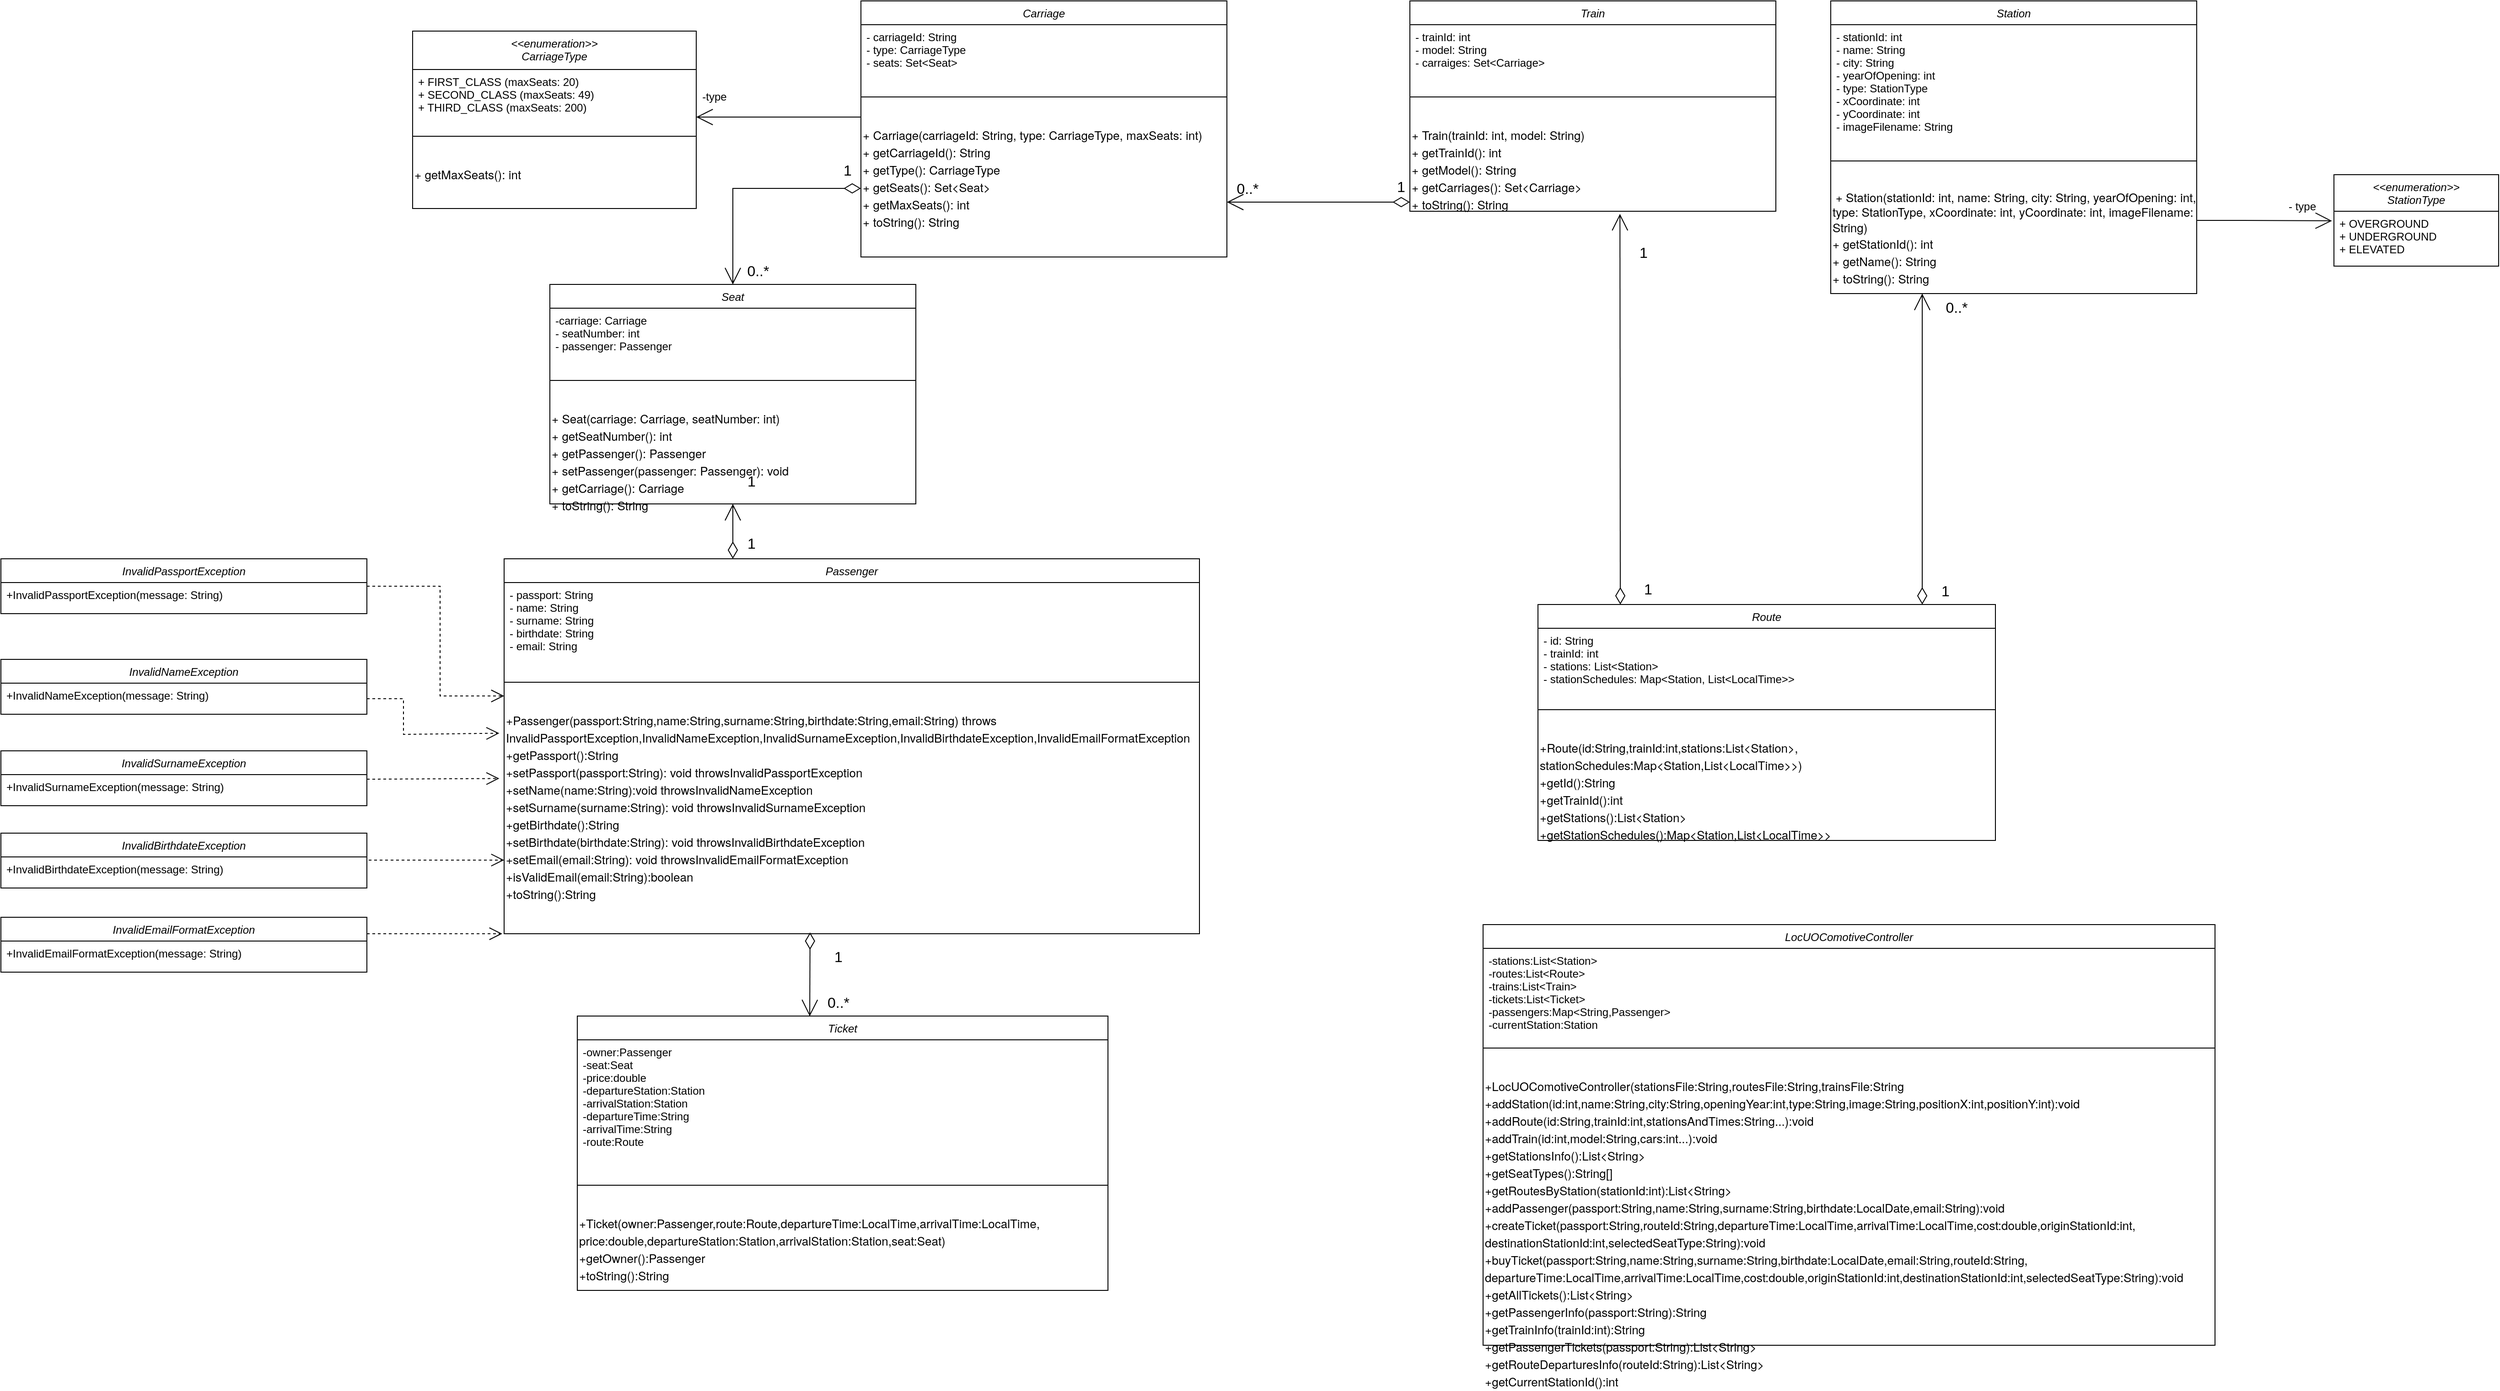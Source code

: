 <mxfile version="24.6.2" type="github">
  <diagram id="C5RBs43oDa-KdzZeNtuy" name="Page-1">
    <mxGraphModel dx="4965" dy="1710" grid="1" gridSize="10" guides="1" tooltips="1" connect="1" arrows="1" fold="1" page="1" pageScale="1" pageWidth="1200" pageHeight="1600" math="0" shadow="0">
      <root>
        <mxCell id="WIyWlLk6GJQsqaUBKTNV-0" />
        <mxCell id="WIyWlLk6GJQsqaUBKTNV-1" parent="WIyWlLk6GJQsqaUBKTNV-0" />
        <mxCell id="zkfFHV4jXpPFQw0GAbJ--0" value="Station" style="swimlane;fontStyle=2;align=center;verticalAlign=top;childLayout=stackLayout;horizontal=1;startSize=26;horizontalStack=0;resizeParent=1;resizeLast=0;collapsible=1;marginBottom=0;rounded=0;shadow=0;strokeWidth=1;" parent="WIyWlLk6GJQsqaUBKTNV-1" vertex="1">
          <mxGeometry x="280" y="120" width="400" height="320" as="geometry">
            <mxRectangle x="230" y="140" width="160" height="26" as="alternateBounds" />
          </mxGeometry>
        </mxCell>
        <mxCell id="zkfFHV4jXpPFQw0GAbJ--1" value="- stationId: int   &#xa;- name: String   &#xa;- city: String   &#xa;- yearOfOpening: int   &#xa;- type: StationType   &#xa;- xCoordinate: int   &#xa;- yCoordinate: int   &#xa;- imageFilename: String" style="text;align=left;verticalAlign=top;spacingLeft=4;spacingRight=4;overflow=hidden;rotatable=0;points=[[0,0.5],[1,0.5]];portConstraint=eastwest;" parent="zkfFHV4jXpPFQw0GAbJ--0" vertex="1">
          <mxGeometry y="26" width="400" height="124" as="geometry" />
        </mxCell>
        <mxCell id="jES37jtVDvRFCVlAGU99-9" value="&lt;div style=&quot;forced-color-adjust: none; padding: 0px; margin: 0px;&quot;&gt;&lt;br style=&quot;forced-color-adjust: none; padding: 0px; margin: 0px; color: rgb(0, 0, 0); font-family: Helvetica; font-size: 12px; font-style: normal; font-variant-ligatures: normal; font-variant-caps: normal; font-weight: 400; letter-spacing: normal; orphans: 2; text-align: left; text-indent: 0px; text-transform: none; widows: 2; word-spacing: 0px; -webkit-text-stroke-width: 0px; white-space: nowrap; background-color: rgb(251, 251, 251); text-decoration-thickness: initial; text-decoration-style: initial; text-decoration-color: initial;&quot;&gt;&lt;/div&gt;" style="text;whiteSpace=wrap;html=1;" parent="zkfFHV4jXpPFQw0GAbJ--0" vertex="1">
          <mxGeometry y="150" width="400" as="geometry" />
        </mxCell>
        <mxCell id="jES37jtVDvRFCVlAGU99-4" value="" style="line;html=1;strokeWidth=1;align=left;verticalAlign=middle;spacingTop=-1;spacingLeft=3;spacingRight=3;rotatable=0;labelPosition=right;points=[];portConstraint=eastwest;" parent="zkfFHV4jXpPFQw0GAbJ--0" vertex="1">
          <mxGeometry y="150" width="400" height="50" as="geometry" />
        </mxCell>
        <mxCell id="jES37jtVDvRFCVlAGU99-11" value="&amp;nbsp;&lt;span style=&quot;font-family: &amp;quot;Helvetica Neue&amp;quot;; font-size: 13px; background-color: initial;&quot;&gt;+ Station(stationId: int, name: String, city: String, yearOfOpening: int, type: StationType, xCoordinate: int, yCoordinate: int, imageFilename: String)&lt;/span&gt;&lt;span style=&quot;font-family: &amp;quot;Helvetica Neue&amp;quot;; font-size: 13px; background-color: initial;&quot; class=&quot;Apple-converted-space&quot;&gt;&amp;nbsp; &amp;nbsp;&lt;/span&gt;&lt;p style=&quot;margin: 0px; font-variant-numeric: normal; font-variant-east-asian: normal; font-variant-alternates: normal; font-kerning: auto; font-optical-sizing: auto; font-feature-settings: normal; font-variation-settings: normal; font-variant-position: normal; font-stretch: normal; font-size: 13px; line-height: normal; font-family: &amp;quot;Helvetica Neue&amp;quot;;&quot; class=&quot;p1&quot;&gt;+ getStationId(): int&lt;/p&gt;&lt;p style=&quot;margin: 0px; font-variant-numeric: normal; font-variant-east-asian: normal; font-variant-alternates: normal; font-kerning: auto; font-optical-sizing: auto; font-feature-settings: normal; font-variation-settings: normal; font-variant-position: normal; font-stretch: normal; font-size: 13px; line-height: normal; font-family: &amp;quot;Helvetica Neue&amp;quot;;&quot; class=&quot;p1&quot;&gt;+ getName(): String&lt;span class=&quot;Apple-converted-space&quot;&gt;&amp;nbsp;&lt;/span&gt;&lt;span style=&quot;background-color: initial;&quot;&gt;&amp;nbsp;&amp;nbsp;&lt;/span&gt;&lt;/p&gt;&lt;p style=&quot;margin: 0px; font-variant-numeric: normal; font-variant-east-asian: normal; font-variant-alternates: normal; font-kerning: auto; font-optical-sizing: auto; font-feature-settings: normal; font-variation-settings: normal; font-variant-position: normal; font-stretch: normal; font-size: 13px; line-height: normal; font-family: &amp;quot;Helvetica Neue&amp;quot;;&quot; class=&quot;p1&quot;&gt;+ toString(): String&lt;/p&gt;" style="text;whiteSpace=wrap;html=1;" parent="zkfFHV4jXpPFQw0GAbJ--0" vertex="1">
          <mxGeometry y="200" width="400" height="120" as="geometry" />
        </mxCell>
        <mxCell id="jES37jtVDvRFCVlAGU99-13" value="&lt;&lt;enumeration&gt;&gt;&#xa;StationType" style="swimlane;fontStyle=2;align=center;verticalAlign=top;childLayout=stackLayout;horizontal=1;startSize=40;horizontalStack=0;resizeParent=1;resizeLast=0;collapsible=1;marginBottom=0;rounded=0;shadow=0;strokeWidth=1;" parent="WIyWlLk6GJQsqaUBKTNV-1" vertex="1">
          <mxGeometry x="830" y="310" width="180" height="100" as="geometry">
            <mxRectangle x="230" y="140" width="160" height="26" as="alternateBounds" />
          </mxGeometry>
        </mxCell>
        <mxCell id="jES37jtVDvRFCVlAGU99-14" value="+ OVERGROUND&#xa;+ UNDERGROUND&#xa;+ ELEVATED" style="text;align=left;verticalAlign=top;spacingLeft=4;spacingRight=4;overflow=hidden;rotatable=0;points=[[0,0.5],[1,0.5]];portConstraint=eastwest;" parent="jES37jtVDvRFCVlAGU99-13" vertex="1">
          <mxGeometry y="40" width="180" height="60" as="geometry" />
        </mxCell>
        <mxCell id="jES37jtVDvRFCVlAGU99-15" value="&lt;div style=&quot;forced-color-adjust: none; padding: 0px; margin: 0px;&quot;&gt;&lt;br style=&quot;forced-color-adjust: none; padding: 0px; margin: 0px; color: rgb(0, 0, 0); font-family: Helvetica; font-size: 12px; font-style: normal; font-variant-ligatures: normal; font-variant-caps: normal; font-weight: 400; letter-spacing: normal; orphans: 2; text-align: left; text-indent: 0px; text-transform: none; widows: 2; word-spacing: 0px; -webkit-text-stroke-width: 0px; white-space: nowrap; background-color: rgb(251, 251, 251); text-decoration-thickness: initial; text-decoration-style: initial; text-decoration-color: initial;&quot;&gt;&lt;/div&gt;" style="text;whiteSpace=wrap;html=1;" parent="jES37jtVDvRFCVlAGU99-13" vertex="1">
          <mxGeometry y="100" width="180" as="geometry" />
        </mxCell>
        <mxCell id="jES37jtVDvRFCVlAGU99-18" value="" style="endArrow=open;html=1;rounded=0;endFill=0;entryX=-0.012;entryY=0.174;entryDx=0;entryDy=0;entryPerimeter=0;startSize=6;endSize=16;" parent="WIyWlLk6GJQsqaUBKTNV-1" target="jES37jtVDvRFCVlAGU99-14" edge="1">
          <mxGeometry width="50" height="50" relative="1" as="geometry">
            <mxPoint x="680" y="360" as="sourcePoint" />
            <mxPoint x="760" y="360" as="targetPoint" />
            <Array as="points">
              <mxPoint x="730" y="360" />
            </Array>
          </mxGeometry>
        </mxCell>
        <mxCell id="jES37jtVDvRFCVlAGU99-20" value="Train" style="swimlane;fontStyle=2;align=center;verticalAlign=top;childLayout=stackLayout;horizontal=1;startSize=26;horizontalStack=0;resizeParent=1;resizeLast=0;collapsible=1;marginBottom=0;rounded=0;shadow=0;strokeWidth=1;" parent="WIyWlLk6GJQsqaUBKTNV-1" vertex="1">
          <mxGeometry x="-180" y="120" width="400" height="230" as="geometry">
            <mxRectangle x="230" y="140" width="160" height="26" as="alternateBounds" />
          </mxGeometry>
        </mxCell>
        <mxCell id="jES37jtVDvRFCVlAGU99-21" value="- trainId: int   &#xa;- model: String   &#xa;- carraiges: Set&lt;Carriage&gt;   " style="text;align=left;verticalAlign=top;spacingLeft=4;spacingRight=4;overflow=hidden;rotatable=0;points=[[0,0.5],[1,0.5]];portConstraint=eastwest;" parent="jES37jtVDvRFCVlAGU99-20" vertex="1">
          <mxGeometry y="26" width="400" height="54" as="geometry" />
        </mxCell>
        <mxCell id="jES37jtVDvRFCVlAGU99-22" value="&lt;div style=&quot;forced-color-adjust: none; padding: 0px; margin: 0px;&quot;&gt;&lt;br style=&quot;forced-color-adjust: none; padding: 0px; margin: 0px; color: rgb(0, 0, 0); font-family: Helvetica; font-size: 12px; font-style: normal; font-variant-ligatures: normal; font-variant-caps: normal; font-weight: 400; letter-spacing: normal; orphans: 2; text-align: left; text-indent: 0px; text-transform: none; widows: 2; word-spacing: 0px; -webkit-text-stroke-width: 0px; white-space: nowrap; background-color: rgb(251, 251, 251); text-decoration-thickness: initial; text-decoration-style: initial; text-decoration-color: initial;&quot;&gt;&lt;/div&gt;" style="text;whiteSpace=wrap;html=1;" parent="jES37jtVDvRFCVlAGU99-20" vertex="1">
          <mxGeometry y="80" width="400" as="geometry" />
        </mxCell>
        <mxCell id="jES37jtVDvRFCVlAGU99-23" value="" style="line;html=1;strokeWidth=1;align=left;verticalAlign=middle;spacingTop=-1;spacingLeft=3;spacingRight=3;rotatable=0;labelPosition=right;points=[];portConstraint=eastwest;" parent="jES37jtVDvRFCVlAGU99-20" vertex="1">
          <mxGeometry y="80" width="400" height="50" as="geometry" />
        </mxCell>
        <mxCell id="jES37jtVDvRFCVlAGU99-24" value="&lt;p style=&quot;margin: 0px; font-variant-numeric: normal; font-variant-east-asian: normal; font-variant-alternates: normal; font-kerning: auto; font-optical-sizing: auto; font-feature-settings: normal; font-variation-settings: normal; font-variant-position: normal; font-stretch: normal; font-size: 13px; line-height: normal; font-family: &amp;quot;Helvetica Neue&amp;quot;;&quot; class=&quot;p1&quot;&gt;+ Train(trainId: int, model: String)&lt;span class=&quot;Apple-converted-space&quot;&gt;&amp;nbsp;&lt;/span&gt;&lt;/p&gt;&lt;p style=&quot;margin: 0px; font-variant-numeric: normal; font-variant-east-asian: normal; font-variant-alternates: normal; font-kerning: auto; font-optical-sizing: auto; font-feature-settings: normal; font-variation-settings: normal; font-variant-position: normal; font-stretch: normal; font-size: 13px; line-height: normal; font-family: &amp;quot;Helvetica Neue&amp;quot;;&quot; class=&quot;p1&quot;&gt;+ getTrainId(): int&lt;span class=&quot;Apple-converted-space&quot;&gt;&amp;nbsp;&lt;/span&gt;&lt;/p&gt;&lt;p style=&quot;margin: 0px; font-variant-numeric: normal; font-variant-east-asian: normal; font-variant-alternates: normal; font-kerning: auto; font-optical-sizing: auto; font-feature-settings: normal; font-variation-settings: normal; font-variant-position: normal; font-stretch: normal; font-size: 13px; line-height: normal; font-family: &amp;quot;Helvetica Neue&amp;quot;;&quot; class=&quot;p1&quot;&gt;+ getModel(): String&lt;span class=&quot;Apple-converted-space&quot;&gt;&amp;nbsp;&lt;/span&gt;&lt;/p&gt;&lt;p style=&quot;margin: 0px; font-variant-numeric: normal; font-variant-east-asian: normal; font-variant-alternates: normal; font-kerning: auto; font-optical-sizing: auto; font-feature-settings: normal; font-variation-settings: normal; font-variant-position: normal; font-stretch: normal; font-size: 13px; line-height: normal; font-family: &amp;quot;Helvetica Neue&amp;quot;;&quot; class=&quot;p1&quot;&gt;&lt;span style=&quot;background-color: initial;&quot;&gt;+ getCarriages(): Set&amp;lt;Carriage&amp;gt;&lt;/span&gt;&lt;span style=&quot;background-color: initial;&quot; class=&quot;Apple-converted-space&quot;&gt;&amp;nbsp;&lt;/span&gt;&lt;br&gt;&lt;/p&gt;&lt;p style=&quot;margin: 0px; font-variant-numeric: normal; font-variant-east-asian: normal; font-variant-alternates: normal; font-kerning: auto; font-optical-sizing: auto; font-feature-settings: normal; font-variation-settings: normal; font-variant-position: normal; font-stretch: normal; font-size: 13px; line-height: normal; font-family: &amp;quot;Helvetica Neue&amp;quot;;&quot; class=&quot;p1&quot;&gt;&lt;span style=&quot;background-color: initial;&quot;&gt;+ toString(): String&lt;/span&gt;&lt;span style=&quot;background-color: initial;&quot; class=&quot;Apple-converted-space&quot;&gt;&amp;nbsp;&lt;/span&gt;&lt;br&gt;&lt;/p&gt;" style="text;whiteSpace=wrap;html=1;" parent="jES37jtVDvRFCVlAGU99-20" vertex="1">
          <mxGeometry y="130" width="400" height="100" as="geometry" />
        </mxCell>
        <mxCell id="7k41loFtkXtDKvPyWaV--0" value="Carriage" style="swimlane;fontStyle=2;align=center;verticalAlign=top;childLayout=stackLayout;horizontal=1;startSize=26;horizontalStack=0;resizeParent=1;resizeLast=0;collapsible=1;marginBottom=0;rounded=0;shadow=0;strokeWidth=1;" parent="WIyWlLk6GJQsqaUBKTNV-1" vertex="1">
          <mxGeometry x="-780" y="120" width="400" height="280" as="geometry">
            <mxRectangle x="230" y="140" width="160" height="26" as="alternateBounds" />
          </mxGeometry>
        </mxCell>
        <mxCell id="7k41loFtkXtDKvPyWaV--1" value="- carriageId: String   &#xa;- type: CarriageType   &#xa;- seats: Set&lt;Seat&gt;   " style="text;align=left;verticalAlign=top;spacingLeft=4;spacingRight=4;overflow=hidden;rotatable=0;points=[[0,0.5],[1,0.5]];portConstraint=eastwest;" parent="7k41loFtkXtDKvPyWaV--0" vertex="1">
          <mxGeometry y="26" width="400" height="54" as="geometry" />
        </mxCell>
        <mxCell id="7k41loFtkXtDKvPyWaV--2" value="&lt;div style=&quot;forced-color-adjust: none; padding: 0px; margin: 0px;&quot;&gt;&lt;br style=&quot;forced-color-adjust: none; padding: 0px; margin: 0px; color: rgb(0, 0, 0); font-family: Helvetica; font-size: 12px; font-style: normal; font-variant-ligatures: normal; font-variant-caps: normal; font-weight: 400; letter-spacing: normal; orphans: 2; text-align: left; text-indent: 0px; text-transform: none; widows: 2; word-spacing: 0px; -webkit-text-stroke-width: 0px; white-space: nowrap; background-color: rgb(251, 251, 251); text-decoration-thickness: initial; text-decoration-style: initial; text-decoration-color: initial;&quot;&gt;&lt;/div&gt;" style="text;whiteSpace=wrap;html=1;" parent="7k41loFtkXtDKvPyWaV--0" vertex="1">
          <mxGeometry y="80" width="400" as="geometry" />
        </mxCell>
        <mxCell id="7k41loFtkXtDKvPyWaV--3" value="" style="line;html=1;strokeWidth=1;align=left;verticalAlign=middle;spacingTop=-1;spacingLeft=3;spacingRight=3;rotatable=0;labelPosition=right;points=[];portConstraint=eastwest;" parent="7k41loFtkXtDKvPyWaV--0" vertex="1">
          <mxGeometry y="80" width="400" height="50" as="geometry" />
        </mxCell>
        <mxCell id="7k41loFtkXtDKvPyWaV--4" value="&lt;p style=&quot;margin: 0px; font-variant-numeric: normal; font-variant-east-asian: normal; font-variant-alternates: normal; font-kerning: auto; font-optical-sizing: auto; font-feature-settings: normal; font-variation-settings: normal; font-variant-position: normal; font-stretch: normal; font-size: 13px; line-height: normal; font-family: &amp;quot;Helvetica Neue&amp;quot;;&quot; class=&quot;p1&quot;&gt;+ Carriage(carriageId: String, type: CarriageType, maxSeats: int)&lt;span class=&quot;Apple-converted-space&quot;&gt;&amp;nbsp;&lt;/span&gt;&lt;/p&gt;&lt;p style=&quot;margin: 0px; font-variant-numeric: normal; font-variant-east-asian: normal; font-variant-alternates: normal; font-kerning: auto; font-optical-sizing: auto; font-feature-settings: normal; font-variation-settings: normal; font-variant-position: normal; font-stretch: normal; font-size: 13px; line-height: normal; font-family: &amp;quot;Helvetica Neue&amp;quot;;&quot; class=&quot;p1&quot;&gt;+ getCarriageId(): String&lt;span class=&quot;Apple-converted-space&quot;&gt;&amp;nbsp;&lt;/span&gt;&lt;/p&gt;&lt;p style=&quot;margin: 0px; font-variant-numeric: normal; font-variant-east-asian: normal; font-variant-alternates: normal; font-kerning: auto; font-optical-sizing: auto; font-feature-settings: normal; font-variation-settings: normal; font-variant-position: normal; font-stretch: normal; font-size: 13px; line-height: normal; font-family: &amp;quot;Helvetica Neue&amp;quot;;&quot; class=&quot;p1&quot;&gt;+ getType(): CarriageType&lt;span class=&quot;Apple-converted-space&quot;&gt;&amp;nbsp;&lt;/span&gt;&lt;/p&gt;&lt;p style=&quot;margin: 0px; font-variant-numeric: normal; font-variant-east-asian: normal; font-variant-alternates: normal; font-kerning: auto; font-optical-sizing: auto; font-feature-settings: normal; font-variation-settings: normal; font-variant-position: normal; font-stretch: normal; font-size: 13px; line-height: normal; font-family: &amp;quot;Helvetica Neue&amp;quot;;&quot; class=&quot;p1&quot;&gt;&lt;span style=&quot;background-color: initial;&quot;&gt;+ getSeats(): Set&amp;lt;Seat&amp;gt;&lt;/span&gt;&lt;span style=&quot;background-color: initial;&quot; class=&quot;Apple-converted-space&quot;&gt;&amp;nbsp;&lt;/span&gt;&lt;br&gt;&lt;/p&gt;&lt;p style=&quot;margin: 0px; font-variant-numeric: normal; font-variant-east-asian: normal; font-variant-alternates: normal; font-kerning: auto; font-optical-sizing: auto; font-feature-settings: normal; font-variation-settings: normal; font-variant-position: normal; font-stretch: normal; font-size: 13px; line-height: normal; font-family: &amp;quot;Helvetica Neue&amp;quot;;&quot; class=&quot;p1&quot;&gt;&lt;span style=&quot;background-color: initial;&quot;&gt;+ getMaxSeats(): int&amp;nbsp;&lt;/span&gt;&lt;br&gt;&lt;/p&gt;&lt;p style=&quot;margin: 0px; font-variant-numeric: normal; font-variant-east-asian: normal; font-variant-alternates: normal; font-kerning: auto; font-optical-sizing: auto; font-feature-settings: normal; font-variation-settings: normal; font-variant-position: normal; font-stretch: normal; font-size: 13px; line-height: normal; font-family: &amp;quot;Helvetica Neue&amp;quot;;&quot; class=&quot;p1&quot;&gt;+ toString(): String&lt;/p&gt;" style="text;whiteSpace=wrap;html=1;" parent="7k41loFtkXtDKvPyWaV--0" vertex="1">
          <mxGeometry y="130" width="400" height="150" as="geometry" />
        </mxCell>
        <mxCell id="7k41loFtkXtDKvPyWaV--8" value="- type" style="text;html=1;align=center;verticalAlign=middle;resizable=0;points=[];autosize=1;strokeColor=none;fillColor=none;" parent="WIyWlLk6GJQsqaUBKTNV-1" vertex="1">
          <mxGeometry x="770" y="330" width="50" height="30" as="geometry" />
        </mxCell>
        <mxCell id="7k41loFtkXtDKvPyWaV--9" value="" style="endArrow=open;html=1;rounded=0;endFill=0;endSize=16;startSize=16;" parent="WIyWlLk6GJQsqaUBKTNV-1" edge="1">
          <mxGeometry width="50" height="50" relative="1" as="geometry">
            <mxPoint x="-780" y="247" as="sourcePoint" />
            <mxPoint x="-960" y="247" as="targetPoint" />
            <Array as="points" />
          </mxGeometry>
        </mxCell>
        <mxCell id="7k41loFtkXtDKvPyWaV--10" value="-type" style="text;html=1;align=center;verticalAlign=middle;whiteSpace=wrap;rounded=0;" parent="WIyWlLk6GJQsqaUBKTNV-1" vertex="1">
          <mxGeometry x="-970" y="210" width="60" height="30" as="geometry" />
        </mxCell>
        <mxCell id="7k41loFtkXtDKvPyWaV--11" value="Seat" style="swimlane;fontStyle=2;align=center;verticalAlign=top;childLayout=stackLayout;horizontal=1;startSize=26;horizontalStack=0;resizeParent=1;resizeLast=0;collapsible=1;marginBottom=0;rounded=0;shadow=0;strokeWidth=1;" parent="WIyWlLk6GJQsqaUBKTNV-1" vertex="1">
          <mxGeometry x="-1120" y="430" width="400" height="240" as="geometry">
            <mxRectangle x="230" y="140" width="160" height="26" as="alternateBounds" />
          </mxGeometry>
        </mxCell>
        <mxCell id="7k41loFtkXtDKvPyWaV--12" value="-carriage: Carriage&#xa;- seatNumber: int   &#xa;- passenger: Passenger   " style="text;align=left;verticalAlign=top;spacingLeft=4;spacingRight=4;overflow=hidden;rotatable=0;points=[[0,0.5],[1,0.5]];portConstraint=eastwest;" parent="7k41loFtkXtDKvPyWaV--11" vertex="1">
          <mxGeometry y="26" width="400" height="54" as="geometry" />
        </mxCell>
        <mxCell id="7k41loFtkXtDKvPyWaV--13" value="&lt;div style=&quot;forced-color-adjust: none; padding: 0px; margin: 0px;&quot;&gt;&lt;br style=&quot;forced-color-adjust: none; padding: 0px; margin: 0px; color: rgb(0, 0, 0); font-family: Helvetica; font-size: 12px; font-style: normal; font-variant-ligatures: normal; font-variant-caps: normal; font-weight: 400; letter-spacing: normal; orphans: 2; text-align: left; text-indent: 0px; text-transform: none; widows: 2; word-spacing: 0px; -webkit-text-stroke-width: 0px; white-space: nowrap; background-color: rgb(251, 251, 251); text-decoration-thickness: initial; text-decoration-style: initial; text-decoration-color: initial;&quot;&gt;&lt;/div&gt;" style="text;whiteSpace=wrap;html=1;" parent="7k41loFtkXtDKvPyWaV--11" vertex="1">
          <mxGeometry y="80" width="400" as="geometry" />
        </mxCell>
        <mxCell id="7k41loFtkXtDKvPyWaV--14" value="" style="line;html=1;strokeWidth=1;align=left;verticalAlign=middle;spacingTop=-1;spacingLeft=3;spacingRight=3;rotatable=0;labelPosition=right;points=[];portConstraint=eastwest;" parent="7k41loFtkXtDKvPyWaV--11" vertex="1">
          <mxGeometry y="80" width="400" height="50" as="geometry" />
        </mxCell>
        <mxCell id="7k41loFtkXtDKvPyWaV--15" value="&lt;p style=&quot;margin: 0px; font-variant-numeric: normal; font-variant-east-asian: normal; font-variant-alternates: normal; font-kerning: auto; font-optical-sizing: auto; font-feature-settings: normal; font-variation-settings: normal; font-variant-position: normal; font-stretch: normal; font-size: 13px; line-height: normal; font-family: &amp;quot;Helvetica Neue&amp;quot;;&quot; class=&quot;p1&quot;&gt;+ Seat(carriage: Carriage, seatNumber: int)&lt;span class=&quot;Apple-converted-space&quot;&gt;&amp;nbsp;&lt;/span&gt;&lt;/p&gt;&lt;p style=&quot;margin: 0px; font-variant-numeric: normal; font-variant-east-asian: normal; font-variant-alternates: normal; font-kerning: auto; font-optical-sizing: auto; font-feature-settings: normal; font-variation-settings: normal; font-variant-position: normal; font-stretch: normal; font-size: 13px; line-height: normal; font-family: &amp;quot;Helvetica Neue&amp;quot;;&quot; class=&quot;p1&quot;&gt;+ getSeatNumber(): int&lt;span class=&quot;Apple-converted-space&quot;&gt;&amp;nbsp;&lt;/span&gt;&lt;/p&gt;&lt;p style=&quot;margin: 0px; font-variant-numeric: normal; font-variant-east-asian: normal; font-variant-alternates: normal; font-kerning: auto; font-optical-sizing: auto; font-feature-settings: normal; font-variation-settings: normal; font-variant-position: normal; font-stretch: normal; font-size: 13px; line-height: normal; font-family: &amp;quot;Helvetica Neue&amp;quot;;&quot; class=&quot;p1&quot;&gt;+ getPassenger(): Passenger&lt;span class=&quot;Apple-converted-space&quot;&gt;&amp;nbsp;&lt;/span&gt;&lt;/p&gt;&lt;p style=&quot;margin: 0px; font-variant-numeric: normal; font-variant-east-asian: normal; font-variant-alternates: normal; font-kerning: auto; font-optical-sizing: auto; font-feature-settings: normal; font-variation-settings: normal; font-variant-position: normal; font-stretch: normal; font-size: 13px; line-height: normal; font-family: &amp;quot;Helvetica Neue&amp;quot;;&quot; class=&quot;p1&quot;&gt;+ setPassenger(passenger: Passenger): void&lt;/p&gt;&lt;p style=&quot;margin: 0px; font-variant-numeric: normal; font-variant-east-asian: normal; font-variant-alternates: normal; font-kerning: auto; font-optical-sizing: auto; font-feature-settings: normal; font-variation-settings: normal; font-variant-position: normal; font-stretch: normal; font-size: 13px; line-height: normal; font-family: &amp;quot;Helvetica Neue&amp;quot;;&quot; class=&quot;p1&quot;&gt;&lt;span class=&quot;Apple-converted-space&quot;&gt;+ getCarriage(): Carriage&lt;/span&gt;&lt;span style=&quot;background-color: initial;&quot;&gt;&amp;nbsp;&lt;/span&gt;&lt;/p&gt;&lt;p style=&quot;margin: 0px; font-variant-numeric: normal; font-variant-east-asian: normal; font-variant-alternates: normal; font-kerning: auto; font-optical-sizing: auto; font-feature-settings: normal; font-variation-settings: normal; font-variant-position: normal; font-stretch: normal; font-size: 13px; line-height: normal; font-family: &amp;quot;Helvetica Neue&amp;quot;;&quot; class=&quot;p1&quot;&gt;+ toString(): String&lt;span class=&quot;Apple-converted-space&quot;&gt;&amp;nbsp;&lt;/span&gt;&lt;/p&gt;" style="text;whiteSpace=wrap;html=1;" parent="7k41loFtkXtDKvPyWaV--11" vertex="1">
          <mxGeometry y="130" width="400" height="110" as="geometry" />
        </mxCell>
        <mxCell id="7k41loFtkXtDKvPyWaV--21" value="" style="endArrow=diamondThin;startArrow=open;html=1;rounded=0;entryX=0;entryY=0.5;entryDx=0;entryDy=0;startFill=0;startSize=16;endSize=16;endFill=0;" parent="WIyWlLk6GJQsqaUBKTNV-1" target="7k41loFtkXtDKvPyWaV--4" edge="1">
          <mxGeometry width="50" height="50" relative="1" as="geometry">
            <mxPoint x="-920" y="430" as="sourcePoint" />
            <mxPoint x="-870" y="380" as="targetPoint" />
            <Array as="points">
              <mxPoint x="-920" y="325" />
            </Array>
          </mxGeometry>
        </mxCell>
        <mxCell id="7k41loFtkXtDKvPyWaV--24" value="&lt;font style=&quot;font-size: 16px;&quot;&gt;1&lt;/font&gt;" style="text;html=1;align=center;verticalAlign=middle;resizable=0;points=[];autosize=1;strokeColor=none;fillColor=none;" parent="WIyWlLk6GJQsqaUBKTNV-1" vertex="1">
          <mxGeometry x="-810" y="290" width="30" height="30" as="geometry" />
        </mxCell>
        <mxCell id="7k41loFtkXtDKvPyWaV--25" value="" style="endArrow=diamondThin;startArrow=open;html=1;rounded=0;startFill=0;startSize=16;endSize=16;endFill=0;" parent="WIyWlLk6GJQsqaUBKTNV-1" edge="1">
          <mxGeometry width="50" height="50" relative="1" as="geometry">
            <mxPoint x="-380" y="340" as="sourcePoint" />
            <mxPoint x="-180" y="340" as="targetPoint" />
            <Array as="points">
              <mxPoint x="-320" y="340" />
            </Array>
          </mxGeometry>
        </mxCell>
        <mxCell id="7k41loFtkXtDKvPyWaV--27" value="Passenger" style="swimlane;fontStyle=2;align=center;verticalAlign=top;childLayout=stackLayout;horizontal=1;startSize=26;horizontalStack=0;resizeParent=1;resizeLast=0;collapsible=1;marginBottom=0;rounded=0;shadow=0;strokeWidth=1;" parent="WIyWlLk6GJQsqaUBKTNV-1" vertex="1">
          <mxGeometry x="-1170" y="730" width="760" height="410" as="geometry">
            <mxRectangle x="230" y="140" width="160" height="26" as="alternateBounds" />
          </mxGeometry>
        </mxCell>
        <mxCell id="7k41loFtkXtDKvPyWaV--28" value="- passport: String   &#xa;- name: String   &#xa;- surname: String&#xa;- birthdate: String&#xa;- email: String" style="text;align=left;verticalAlign=top;spacingLeft=4;spacingRight=4;overflow=hidden;rotatable=0;points=[[0,0.5],[1,0.5]];portConstraint=eastwest;" parent="7k41loFtkXtDKvPyWaV--27" vertex="1">
          <mxGeometry y="26" width="760" height="84" as="geometry" />
        </mxCell>
        <mxCell id="7k41loFtkXtDKvPyWaV--29" value="&lt;div style=&quot;forced-color-adjust: none; padding: 0px; margin: 0px;&quot;&gt;&lt;br style=&quot;forced-color-adjust: none; padding: 0px; margin: 0px; color: rgb(0, 0, 0); font-family: Helvetica; font-size: 12px; font-style: normal; font-variant-ligatures: normal; font-variant-caps: normal; font-weight: 400; letter-spacing: normal; orphans: 2; text-align: left; text-indent: 0px; text-transform: none; widows: 2; word-spacing: 0px; -webkit-text-stroke-width: 0px; white-space: nowrap; background-color: rgb(251, 251, 251); text-decoration-thickness: initial; text-decoration-style: initial; text-decoration-color: initial;&quot;&gt;&lt;/div&gt;" style="text;whiteSpace=wrap;html=1;" parent="7k41loFtkXtDKvPyWaV--27" vertex="1">
          <mxGeometry y="110" width="760" as="geometry" />
        </mxCell>
        <mxCell id="7k41loFtkXtDKvPyWaV--30" value="" style="line;html=1;strokeWidth=1;align=left;verticalAlign=middle;spacingTop=-1;spacingLeft=3;spacingRight=3;rotatable=0;labelPosition=right;points=[];portConstraint=eastwest;" parent="7k41loFtkXtDKvPyWaV--27" vertex="1">
          <mxGeometry y="110" width="760" height="50" as="geometry" />
        </mxCell>
        <mxCell id="7k41loFtkXtDKvPyWaV--31" value="&lt;p style=&quot;margin: 0px; font-variant-numeric: normal; font-variant-east-asian: normal; font-variant-alternates: normal; font-kerning: auto; font-optical-sizing: auto; font-feature-settings: normal; font-variation-settings: normal; font-variant-position: normal; font-stretch: normal; font-size: 13px; line-height: normal; font-family: &amp;quot;Helvetica Neue&amp;quot;;&quot; class=&quot;p1&quot;&gt;+Passenger(passport:String,name:String,surname:String,birthdate:String,email:String) throws InvalidPassportException,InvalidNameException,InvalidSurnameException,InvalidBirthdateException,InvalidEmailFormatException&lt;/p&gt;&lt;p style=&quot;margin: 0px; font-variant-numeric: normal; font-variant-east-asian: normal; font-variant-alternates: normal; font-kerning: auto; font-optical-sizing: auto; font-feature-settings: normal; font-variation-settings: normal; font-variant-position: normal; font-stretch: normal; font-size: 13px; line-height: normal; font-family: &amp;quot;Helvetica Neue&amp;quot;;&quot; class=&quot;p1&quot;&gt;+getPassport():String&lt;/p&gt;&lt;p style=&quot;margin: 0px; font-variant-numeric: normal; font-variant-east-asian: normal; font-variant-alternates: normal; font-kerning: auto; font-optical-sizing: auto; font-feature-settings: normal; font-variation-settings: normal; font-variant-position: normal; font-stretch: normal; font-size: 13px; line-height: normal; font-family: &amp;quot;Helvetica Neue&amp;quot;;&quot; class=&quot;p1&quot;&gt;+setPassport(passport:String): void throwsInvalidPassportException&lt;/p&gt;&lt;p style=&quot;margin: 0px; font-variant-numeric: normal; font-variant-east-asian: normal; font-variant-alternates: normal; font-kerning: auto; font-optical-sizing: auto; font-feature-settings: normal; font-variation-settings: normal; font-variant-position: normal; font-stretch: normal; font-size: 13px; line-height: normal; font-family: &amp;quot;Helvetica Neue&amp;quot;;&quot; class=&quot;p1&quot;&gt;+setName(name:String):void throwsInvalidNameException&lt;/p&gt;&lt;p style=&quot;margin: 0px; font-variant-numeric: normal; font-variant-east-asian: normal; font-variant-alternates: normal; font-kerning: auto; font-optical-sizing: auto; font-feature-settings: normal; font-variation-settings: normal; font-variant-position: normal; font-stretch: normal; font-size: 13px; line-height: normal; font-family: &amp;quot;Helvetica Neue&amp;quot;;&quot; class=&quot;p1&quot;&gt;&lt;span style=&quot;background-color: initial;&quot;&gt;+setSurname(surname:String): void throwsInvalidSurnameException&lt;/span&gt;&lt;br&gt;&lt;/p&gt;&lt;p style=&quot;margin: 0px; font-variant-numeric: normal; font-variant-east-asian: normal; font-variant-alternates: normal; font-kerning: auto; font-optical-sizing: auto; font-feature-settings: normal; font-variation-settings: normal; font-variant-position: normal; font-stretch: normal; font-size: 13px; line-height: normal; font-family: &amp;quot;Helvetica Neue&amp;quot;;&quot; class=&quot;p1&quot;&gt;+getBirthdate():String&lt;/p&gt;&lt;p style=&quot;margin: 0px; font-variant-numeric: normal; font-variant-east-asian: normal; font-variant-alternates: normal; font-kerning: auto; font-optical-sizing: auto; font-feature-settings: normal; font-variation-settings: normal; font-variant-position: normal; font-stretch: normal; font-size: 13px; line-height: normal; font-family: &amp;quot;Helvetica Neue&amp;quot;;&quot; class=&quot;p1&quot;&gt;+setBirthdate(birthdate:String): void throwsInvalidBirthdateException&lt;/p&gt;&lt;p style=&quot;margin: 0px; font-variant-numeric: normal; font-variant-east-asian: normal; font-variant-alternates: normal; font-kerning: auto; font-optical-sizing: auto; font-feature-settings: normal; font-variation-settings: normal; font-variant-position: normal; font-stretch: normal; font-size: 13px; line-height: normal; font-family: &amp;quot;Helvetica Neue&amp;quot;;&quot; class=&quot;p1&quot;&gt;&lt;span style=&quot;background-color: initial;&quot;&gt;+setEmail(email:String): void throwsInvalidEmailFormatException&lt;/span&gt;&lt;br&gt;&lt;/p&gt;&lt;p style=&quot;margin: 0px; font-variant-numeric: normal; font-variant-east-asian: normal; font-variant-alternates: normal; font-kerning: auto; font-optical-sizing: auto; font-feature-settings: normal; font-variation-settings: normal; font-variant-position: normal; font-stretch: normal; font-size: 13px; line-height: normal; font-family: &amp;quot;Helvetica Neue&amp;quot;;&quot; class=&quot;p1&quot;&gt;&lt;span style=&quot;background-color: initial;&quot;&gt;+isValidEmail(email:String):boolean&lt;/span&gt;&lt;br&gt;&lt;/p&gt;&lt;p style=&quot;margin: 0px; font-variant-numeric: normal; font-variant-east-asian: normal; font-variant-alternates: normal; font-kerning: auto; font-optical-sizing: auto; font-feature-settings: normal; font-variation-settings: normal; font-variant-position: normal; font-stretch: normal; font-size: 13px; line-height: normal; font-family: &amp;quot;Helvetica Neue&amp;quot;;&quot; class=&quot;p1&quot;&gt;+toString():String&lt;/p&gt;" style="text;whiteSpace=wrap;html=1;" parent="7k41loFtkXtDKvPyWaV--27" vertex="1">
          <mxGeometry y="160" width="760" height="250" as="geometry" />
        </mxCell>
        <mxCell id="7k41loFtkXtDKvPyWaV--39" value="&lt;&lt;enumeration&gt;&gt;&#xa;CarriageType" style="swimlane;fontStyle=2;align=center;verticalAlign=top;childLayout=stackLayout;horizontal=1;startSize=42;horizontalStack=0;resizeParent=1;resizeLast=0;collapsible=1;marginBottom=0;rounded=0;shadow=0;strokeWidth=1;" parent="WIyWlLk6GJQsqaUBKTNV-1" vertex="1">
          <mxGeometry x="-1270" y="153" width="310" height="194" as="geometry">
            <mxRectangle x="230" y="140" width="160" height="26" as="alternateBounds" />
          </mxGeometry>
        </mxCell>
        <mxCell id="7k41loFtkXtDKvPyWaV--40" value="+ FIRST_CLASS (maxSeats: 20)&#xa;+ SECOND_CLASS (maxSeats: 49)&#xa;+ THIRD_CLASS (maxSeats: 200)" style="text;align=left;verticalAlign=top;spacingLeft=4;spacingRight=4;overflow=hidden;rotatable=0;points=[[0,0.5],[1,0.5]];portConstraint=eastwest;" parent="7k41loFtkXtDKvPyWaV--39" vertex="1">
          <mxGeometry y="42" width="310" height="48" as="geometry" />
        </mxCell>
        <mxCell id="7k41loFtkXtDKvPyWaV--41" value="&lt;div style=&quot;forced-color-adjust: none; padding: 0px; margin: 0px;&quot;&gt;&lt;br style=&quot;forced-color-adjust: none; padding: 0px; margin: 0px; color: rgb(0, 0, 0); font-family: Helvetica; font-size: 12px; font-style: normal; font-variant-ligatures: normal; font-variant-caps: normal; font-weight: 400; letter-spacing: normal; orphans: 2; text-align: left; text-indent: 0px; text-transform: none; widows: 2; word-spacing: 0px; -webkit-text-stroke-width: 0px; white-space: nowrap; background-color: rgb(251, 251, 251); text-decoration-thickness: initial; text-decoration-style: initial; text-decoration-color: initial;&quot;&gt;&lt;/div&gt;" style="text;whiteSpace=wrap;html=1;" parent="7k41loFtkXtDKvPyWaV--39" vertex="1">
          <mxGeometry y="90" width="310" as="geometry" />
        </mxCell>
        <mxCell id="7k41loFtkXtDKvPyWaV--42" value="" style="line;html=1;strokeWidth=1;align=left;verticalAlign=middle;spacingTop=-1;spacingLeft=3;spacingRight=3;rotatable=0;labelPosition=right;points=[];portConstraint=eastwest;" parent="7k41loFtkXtDKvPyWaV--39" vertex="1">
          <mxGeometry y="90" width="310" height="50" as="geometry" />
        </mxCell>
        <mxCell id="7k41loFtkXtDKvPyWaV--43" value="&lt;p style=&quot;margin: 0px; font-variant-numeric: normal; font-variant-east-asian: normal; font-variant-alternates: normal; font-kerning: auto; font-optical-sizing: auto; font-feature-settings: normal; font-variation-settings: normal; font-variant-position: normal; font-stretch: normal; font-size: 13px; line-height: normal; font-family: &amp;quot;Helvetica Neue&amp;quot;;&quot; class=&quot;p1&quot;&gt;+ getMaxSeats(): int&lt;/p&gt;" style="text;whiteSpace=wrap;html=1;" parent="7k41loFtkXtDKvPyWaV--39" vertex="1">
          <mxGeometry y="140" width="310" height="34" as="geometry" />
        </mxCell>
        <mxCell id="7k41loFtkXtDKvPyWaV--45" value="Route" style="swimlane;fontStyle=2;align=center;verticalAlign=top;childLayout=stackLayout;horizontal=1;startSize=26;horizontalStack=0;resizeParent=1;resizeLast=0;collapsible=1;marginBottom=0;rounded=0;shadow=0;strokeWidth=1;" parent="WIyWlLk6GJQsqaUBKTNV-1" vertex="1">
          <mxGeometry x="-40" y="780" width="500" height="258" as="geometry">
            <mxRectangle x="230" y="140" width="160" height="26" as="alternateBounds" />
          </mxGeometry>
        </mxCell>
        <mxCell id="7k41loFtkXtDKvPyWaV--61" value="" style="endArrow=diamondThin;startArrow=open;html=1;rounded=0;startFill=0;startSize=16;endSize=16;endFill=0;exitX=0.25;exitY=1;exitDx=0;exitDy=0;" parent="7k41loFtkXtDKvPyWaV--45" edge="1" source="jES37jtVDvRFCVlAGU99-11">
          <mxGeometry width="50" height="50" relative="1" as="geometry">
            <mxPoint x="420" y="-140" as="sourcePoint" />
            <mxPoint x="420" as="targetPoint" />
            <Array as="points" />
          </mxGeometry>
        </mxCell>
        <mxCell id="7k41loFtkXtDKvPyWaV--46" value="- id: String   &#xa;- trainId: int   &#xa;- stations: List&lt;Station&gt;&#xa;- stationSchedules: Map&lt;Station, List&lt;LocalTime&gt;&gt;&#xa;" style="text;align=left;verticalAlign=top;spacingLeft=4;spacingRight=4;overflow=hidden;rotatable=0;points=[[0,0.5],[1,0.5]];portConstraint=eastwest;" parent="7k41loFtkXtDKvPyWaV--45" vertex="1">
          <mxGeometry y="26" width="500" height="64" as="geometry" />
        </mxCell>
        <mxCell id="7k41loFtkXtDKvPyWaV--47" value="&lt;div style=&quot;forced-color-adjust: none; padding: 0px; margin: 0px;&quot;&gt;&lt;br style=&quot;forced-color-adjust: none; padding: 0px; margin: 0px; color: rgb(0, 0, 0); font-family: Helvetica; font-size: 12px; font-style: normal; font-variant-ligatures: normal; font-variant-caps: normal; font-weight: 400; letter-spacing: normal; orphans: 2; text-align: left; text-indent: 0px; text-transform: none; widows: 2; word-spacing: 0px; -webkit-text-stroke-width: 0px; white-space: nowrap; background-color: rgb(251, 251, 251); text-decoration-thickness: initial; text-decoration-style: initial; text-decoration-color: initial;&quot;&gt;&lt;/div&gt;" style="text;whiteSpace=wrap;html=1;" parent="7k41loFtkXtDKvPyWaV--45" vertex="1">
          <mxGeometry y="90" width="500" as="geometry" />
        </mxCell>
        <mxCell id="7k41loFtkXtDKvPyWaV--48" value="" style="line;html=1;strokeWidth=1;align=left;verticalAlign=middle;spacingTop=-1;spacingLeft=3;spacingRight=3;rotatable=0;labelPosition=right;points=[];portConstraint=eastwest;" parent="7k41loFtkXtDKvPyWaV--45" vertex="1">
          <mxGeometry y="90" width="500" height="50" as="geometry" />
        </mxCell>
        <mxCell id="7k41loFtkXtDKvPyWaV--49" value="&lt;p style=&quot;margin: 0px; font-variant-numeric: normal; font-variant-east-asian: normal; font-variant-alternates: normal; font-kerning: auto; font-optical-sizing: auto; font-feature-settings: normal; font-variation-settings: normal; font-variant-position: normal; font-stretch: normal; font-size: 13px; line-height: normal; font-family: &amp;quot;Helvetica Neue&amp;quot;;&quot; class=&quot;p1&quot;&gt;+Route(id:String,trainId:int,stations:List&amp;lt;Station&amp;gt;,&lt;/p&gt;&lt;p style=&quot;margin: 0px; font-variant-numeric: normal; font-variant-east-asian: normal; font-variant-alternates: normal; font-kerning: auto; font-optical-sizing: auto; font-feature-settings: normal; font-variation-settings: normal; font-variant-position: normal; font-stretch: normal; font-size: 13px; line-height: normal; font-family: &amp;quot;Helvetica Neue&amp;quot;;&quot; class=&quot;p1&quot;&gt;stationSchedules:Map&amp;lt;Station,List&amp;lt;LocalTime&amp;gt;&amp;gt;)&lt;/p&gt;&lt;p style=&quot;margin: 0px; font-variant-numeric: normal; font-variant-east-asian: normal; font-variant-alternates: normal; font-kerning: auto; font-optical-sizing: auto; font-feature-settings: normal; font-variation-settings: normal; font-variant-position: normal; font-stretch: normal; font-size: 13px; line-height: normal; font-family: &amp;quot;Helvetica Neue&amp;quot;;&quot; class=&quot;p1&quot;&gt;+getId():String&lt;/p&gt;&lt;p style=&quot;margin: 0px; font-variant-numeric: normal; font-variant-east-asian: normal; font-variant-alternates: normal; font-kerning: auto; font-optical-sizing: auto; font-feature-settings: normal; font-variation-settings: normal; font-variant-position: normal; font-stretch: normal; font-size: 13px; line-height: normal; font-family: &amp;quot;Helvetica Neue&amp;quot;;&quot; class=&quot;p1&quot;&gt;+getTrainId():int&lt;/p&gt;&lt;p style=&quot;margin: 0px; font-variant-numeric: normal; font-variant-east-asian: normal; font-variant-alternates: normal; font-kerning: auto; font-optical-sizing: auto; font-feature-settings: normal; font-variation-settings: normal; font-variant-position: normal; font-stretch: normal; font-size: 13px; line-height: normal; font-family: &amp;quot;Helvetica Neue&amp;quot;;&quot; class=&quot;p1&quot;&gt;+getStations():List&amp;lt;Station&amp;gt;&lt;/p&gt;&lt;p style=&quot;margin: 0px; font-variant-numeric: normal; font-variant-east-asian: normal; font-variant-alternates: normal; font-kerning: auto; font-optical-sizing: auto; font-feature-settings: normal; font-variation-settings: normal; font-variant-position: normal; font-stretch: normal; font-size: 13px; line-height: normal; font-family: &amp;quot;Helvetica Neue&amp;quot;;&quot; class=&quot;p1&quot;&gt;+getStationSchedules():Map&amp;lt;Station,List&amp;lt;LocalTime&amp;gt;&amp;gt;&lt;/p&gt;" style="text;whiteSpace=wrap;html=1;" parent="7k41loFtkXtDKvPyWaV--45" vertex="1">
          <mxGeometry y="140" width="500" height="110" as="geometry" />
        </mxCell>
        <mxCell id="7k41loFtkXtDKvPyWaV--54" value="" style="endArrow=diamondThin;startArrow=open;html=1;rounded=0;startFill=0;startSize=16;endSize=16;endFill=0;exitX=0.574;exitY=1.029;exitDx=0;exitDy=0;exitPerimeter=0;" parent="WIyWlLk6GJQsqaUBKTNV-1" source="jES37jtVDvRFCVlAGU99-24" edge="1">
          <mxGeometry width="50" height="50" relative="1" as="geometry">
            <mxPoint x="-80" y="730" as="sourcePoint" />
            <mxPoint x="50" y="780" as="targetPoint" />
            <Array as="points" />
          </mxGeometry>
        </mxCell>
        <mxCell id="7k41loFtkXtDKvPyWaV--55" value="&lt;font style=&quot;font-size: 16px;&quot;&gt;1&lt;/font&gt;" style="text;html=1;align=center;verticalAlign=middle;resizable=0;points=[];autosize=1;strokeColor=none;fillColor=none;" parent="WIyWlLk6GJQsqaUBKTNV-1" vertex="1">
          <mxGeometry x="60" y="380" width="30" height="30" as="geometry" />
        </mxCell>
        <mxCell id="7k41loFtkXtDKvPyWaV--62" value="&lt;font style=&quot;font-size: 16px;&quot;&gt;1&lt;/font&gt;" style="text;html=1;align=center;verticalAlign=middle;resizable=0;points=[];autosize=1;strokeColor=none;fillColor=none;" parent="WIyWlLk6GJQsqaUBKTNV-1" vertex="1">
          <mxGeometry x="390" y="750" width="30" height="30" as="geometry" />
        </mxCell>
        <mxCell id="7k41loFtkXtDKvPyWaV--72" value="&lt;font style=&quot;font-size: 16px;&quot;&gt;&amp;nbsp;0..*&lt;/font&gt;" style="text;html=1;align=center;verticalAlign=middle;resizable=0;points=[];autosize=1;strokeColor=none;fillColor=none;" parent="WIyWlLk6GJQsqaUBKTNV-1" vertex="1">
          <mxGeometry x="390" y="440" width="50" height="30" as="geometry" />
        </mxCell>
        <mxCell id="7k41loFtkXtDKvPyWaV--73" value="&lt;font style=&quot;font-size: 16px;&quot;&gt;1&lt;/font&gt;" style="text;html=1;align=center;verticalAlign=middle;resizable=0;points=[];autosize=1;strokeColor=none;fillColor=none;" parent="WIyWlLk6GJQsqaUBKTNV-1" vertex="1">
          <mxGeometry x="65" y="748" width="30" height="30" as="geometry" />
        </mxCell>
        <mxCell id="7k41loFtkXtDKvPyWaV--74" value="&lt;font style=&quot;font-size: 16px;&quot;&gt;1&lt;/font&gt;" style="text;html=1;align=center;verticalAlign=middle;resizable=0;points=[];autosize=1;strokeColor=none;fillColor=none;" parent="WIyWlLk6GJQsqaUBKTNV-1" vertex="1">
          <mxGeometry x="-205" y="308" width="30" height="30" as="geometry" />
        </mxCell>
        <mxCell id="7k41loFtkXtDKvPyWaV--75" value="&lt;font style=&quot;font-size: 16px;&quot;&gt;&amp;nbsp;0..*&lt;/font&gt;" style="text;html=1;align=center;verticalAlign=middle;resizable=0;points=[];autosize=1;strokeColor=none;fillColor=none;" parent="WIyWlLk6GJQsqaUBKTNV-1" vertex="1">
          <mxGeometry x="-385" y="310" width="50" height="30" as="geometry" />
        </mxCell>
        <mxCell id="7k41loFtkXtDKvPyWaV--76" value="&lt;font style=&quot;font-size: 16px;&quot;&gt;&amp;nbsp;0..*&lt;/font&gt;" style="text;html=1;align=center;verticalAlign=middle;resizable=0;points=[];autosize=1;strokeColor=none;fillColor=none;" parent="WIyWlLk6GJQsqaUBKTNV-1" vertex="1">
          <mxGeometry x="-920" y="400" width="50" height="30" as="geometry" />
        </mxCell>
        <mxCell id="7k41loFtkXtDKvPyWaV--78" value="" style="endArrow=diamondThin;startArrow=open;html=1;rounded=0;startFill=0;startSize=16;endSize=16;endFill=0;exitX=0.5;exitY=1;exitDx=0;exitDy=0;" parent="WIyWlLk6GJQsqaUBKTNV-1" source="7k41loFtkXtDKvPyWaV--15" edge="1">
          <mxGeometry width="50" height="50" relative="1" as="geometry">
            <mxPoint x="-916" y="680" as="sourcePoint" />
            <mxPoint x="-920" y="730" as="targetPoint" />
            <Array as="points" />
          </mxGeometry>
        </mxCell>
        <mxCell id="7k41loFtkXtDKvPyWaV--79" value="&lt;font style=&quot;font-size: 16px;&quot;&gt;1&lt;/font&gt;" style="text;html=1;align=center;verticalAlign=middle;resizable=0;points=[];autosize=1;strokeColor=none;fillColor=none;" parent="WIyWlLk6GJQsqaUBKTNV-1" vertex="1">
          <mxGeometry x="-915" y="630" width="30" height="30" as="geometry" />
        </mxCell>
        <mxCell id="7k41loFtkXtDKvPyWaV--80" value="&lt;font style=&quot;font-size: 16px;&quot;&gt;1&lt;/font&gt;" style="text;html=1;align=center;verticalAlign=middle;resizable=0;points=[];autosize=1;strokeColor=none;fillColor=none;" parent="WIyWlLk6GJQsqaUBKTNV-1" vertex="1">
          <mxGeometry x="-915" y="698" width="30" height="30" as="geometry" />
        </mxCell>
        <mxCell id="7k41loFtkXtDKvPyWaV--81" value="Ticket" style="swimlane;fontStyle=2;align=center;verticalAlign=top;childLayout=stackLayout;horizontal=1;startSize=26;horizontalStack=0;resizeParent=1;resizeLast=0;collapsible=1;marginBottom=0;rounded=0;shadow=0;strokeWidth=1;" parent="WIyWlLk6GJQsqaUBKTNV-1" vertex="1">
          <mxGeometry x="-1090" y="1230" width="580" height="300" as="geometry">
            <mxRectangle x="230" y="140" width="160" height="26" as="alternateBounds" />
          </mxGeometry>
        </mxCell>
        <mxCell id="7k41loFtkXtDKvPyWaV--82" value="-owner:Passenger&#xa;-seat:Seat&#xa;-price:double&#xa;-departureStation:Station&#xa;-arrivalStation:Station&#xa;-departureTime:String&#xa;-arrivalTime:String&#xa;-route:Route" style="text;align=left;verticalAlign=top;spacingLeft=4;spacingRight=4;overflow=hidden;rotatable=0;points=[[0,0.5],[1,0.5]];portConstraint=eastwest;" parent="7k41loFtkXtDKvPyWaV--81" vertex="1">
          <mxGeometry y="26" width="580" height="134" as="geometry" />
        </mxCell>
        <mxCell id="7k41loFtkXtDKvPyWaV--83" value="&lt;div style=&quot;forced-color-adjust: none; padding: 0px; margin: 0px;&quot;&gt;&lt;br style=&quot;forced-color-adjust: none; padding: 0px; margin: 0px; color: rgb(0, 0, 0); font-family: Helvetica; font-size: 12px; font-style: normal; font-variant-ligatures: normal; font-variant-caps: normal; font-weight: 400; letter-spacing: normal; orphans: 2; text-align: left; text-indent: 0px; text-transform: none; widows: 2; word-spacing: 0px; -webkit-text-stroke-width: 0px; white-space: nowrap; background-color: rgb(251, 251, 251); text-decoration-thickness: initial; text-decoration-style: initial; text-decoration-color: initial;&quot;&gt;&lt;/div&gt;" style="text;whiteSpace=wrap;html=1;" parent="7k41loFtkXtDKvPyWaV--81" vertex="1">
          <mxGeometry y="160" width="580" as="geometry" />
        </mxCell>
        <mxCell id="7k41loFtkXtDKvPyWaV--84" value="" style="line;html=1;strokeWidth=1;align=left;verticalAlign=middle;spacingTop=-1;spacingLeft=3;spacingRight=3;rotatable=0;labelPosition=right;points=[];portConstraint=eastwest;" parent="7k41loFtkXtDKvPyWaV--81" vertex="1">
          <mxGeometry y="160" width="580" height="50" as="geometry" />
        </mxCell>
        <mxCell id="7k41loFtkXtDKvPyWaV--85" value="&lt;p style=&quot;margin: 0px; font-variant-numeric: normal; font-variant-east-asian: normal; font-variant-alternates: normal; font-kerning: auto; font-optical-sizing: auto; font-feature-settings: normal; font-variation-settings: normal; font-variant-position: normal; font-stretch: normal; font-size: 13px; line-height: normal; font-family: &amp;quot;Helvetica Neue&amp;quot;;&quot; class=&quot;p1&quot;&gt;+Ticket(owner:Passenger,route:Route,departureTime:LocalTime,arrivalTime:LocalTime,&lt;/p&gt;&lt;p style=&quot;margin: 0px; font-variant-numeric: normal; font-variant-east-asian: normal; font-variant-alternates: normal; font-kerning: auto; font-optical-sizing: auto; font-feature-settings: normal; font-variation-settings: normal; font-variant-position: normal; font-stretch: normal; font-size: 13px; line-height: normal; font-family: &amp;quot;Helvetica Neue&amp;quot;;&quot; class=&quot;p1&quot;&gt;price:double,departureStation:Station,arrivalStation:Station,seat:Seat)&lt;/p&gt;&lt;p style=&quot;margin: 0px; font-variant-numeric: normal; font-variant-east-asian: normal; font-variant-alternates: normal; font-kerning: auto; font-optical-sizing: auto; font-feature-settings: normal; font-variation-settings: normal; font-variant-position: normal; font-stretch: normal; font-size: 13px; line-height: normal; font-family: &amp;quot;Helvetica Neue&amp;quot;;&quot; class=&quot;p1&quot;&gt;+getOwner():Passenger&lt;/p&gt;&lt;p style=&quot;margin: 0px; font-variant-numeric: normal; font-variant-east-asian: normal; font-variant-alternates: normal; font-kerning: auto; font-optical-sizing: auto; font-feature-settings: normal; font-variation-settings: normal; font-variant-position: normal; font-stretch: normal; font-size: 13px; line-height: normal; font-family: &amp;quot;Helvetica Neue&amp;quot;;&quot; class=&quot;p1&quot;&gt;+toString():String&lt;/p&gt;" style="text;whiteSpace=wrap;html=1;" parent="7k41loFtkXtDKvPyWaV--81" vertex="1">
          <mxGeometry y="210" width="580" height="90" as="geometry" />
        </mxCell>
        <mxCell id="7k41loFtkXtDKvPyWaV--86" value="&lt;font style=&quot;font-size: 16px;&quot;&gt;1&lt;/font&gt;" style="text;html=1;align=center;verticalAlign=middle;resizable=0;points=[];autosize=1;strokeColor=none;fillColor=none;" parent="WIyWlLk6GJQsqaUBKTNV-1" vertex="1">
          <mxGeometry x="-820" y="1150" width="30" height="30" as="geometry" />
        </mxCell>
        <mxCell id="7k41loFtkXtDKvPyWaV--87" value="" style="endArrow=diamondThin;startArrow=open;html=1;rounded=0;startFill=0;startSize=16;endSize=16;endFill=0;entryX=0.44;entryY=0.994;entryDx=0;entryDy=0;entryPerimeter=0;exitX=0.438;exitY=0.001;exitDx=0;exitDy=0;exitPerimeter=0;" parent="WIyWlLk6GJQsqaUBKTNV-1" source="7k41loFtkXtDKvPyWaV--81" target="7k41loFtkXtDKvPyWaV--31" edge="1">
          <mxGeometry width="50" height="50" relative="1" as="geometry">
            <mxPoint x="-950" y="1229" as="sourcePoint" />
            <mxPoint x="-921.05" y="1210" as="targetPoint" />
            <Array as="points" />
          </mxGeometry>
        </mxCell>
        <mxCell id="7k41loFtkXtDKvPyWaV--88" value="&lt;font style=&quot;font-size: 16px;&quot;&gt;0..*&lt;/font&gt;" style="text;html=1;align=center;verticalAlign=middle;resizable=0;points=[];autosize=1;strokeColor=none;fillColor=none;" parent="WIyWlLk6GJQsqaUBKTNV-1" vertex="1">
          <mxGeometry x="-830" y="1200" width="50" height="30" as="geometry" />
        </mxCell>
        <mxCell id="Y_kUfIRcerGkVFnK970g-0" value="InvalidPassportException" style="swimlane;fontStyle=2;align=center;verticalAlign=top;childLayout=stackLayout;horizontal=1;startSize=26;horizontalStack=0;resizeParent=1;resizeLast=0;collapsible=1;marginBottom=0;rounded=0;shadow=0;strokeWidth=1;" vertex="1" parent="WIyWlLk6GJQsqaUBKTNV-1">
          <mxGeometry x="-1720" y="730" width="400" height="60" as="geometry">
            <mxRectangle x="230" y="140" width="160" height="26" as="alternateBounds" />
          </mxGeometry>
        </mxCell>
        <mxCell id="Y_kUfIRcerGkVFnK970g-1" value="+InvalidPassportException(message: String)   " style="text;align=left;verticalAlign=top;spacingLeft=4;spacingRight=4;overflow=hidden;rotatable=0;points=[[0,0.5],[1,0.5]];portConstraint=eastwest;" vertex="1" parent="Y_kUfIRcerGkVFnK970g-0">
          <mxGeometry y="26" width="400" height="34" as="geometry" />
        </mxCell>
        <mxCell id="Y_kUfIRcerGkVFnK970g-2" value="&lt;div style=&quot;forced-color-adjust: none; padding: 0px; margin: 0px;&quot;&gt;&lt;br style=&quot;forced-color-adjust: none; padding: 0px; margin: 0px; color: rgb(0, 0, 0); font-family: Helvetica; font-size: 12px; font-style: normal; font-variant-ligatures: normal; font-variant-caps: normal; font-weight: 400; letter-spacing: normal; orphans: 2; text-align: left; text-indent: 0px; text-transform: none; widows: 2; word-spacing: 0px; -webkit-text-stroke-width: 0px; white-space: nowrap; background-color: rgb(251, 251, 251); text-decoration-thickness: initial; text-decoration-style: initial; text-decoration-color: initial;&quot;&gt;&lt;/div&gt;" style="text;whiteSpace=wrap;html=1;" vertex="1" parent="Y_kUfIRcerGkVFnK970g-0">
          <mxGeometry y="60" width="400" as="geometry" />
        </mxCell>
        <mxCell id="Y_kUfIRcerGkVFnK970g-5" value="InvalidNameException" style="swimlane;fontStyle=2;align=center;verticalAlign=top;childLayout=stackLayout;horizontal=1;startSize=26;horizontalStack=0;resizeParent=1;resizeLast=0;collapsible=1;marginBottom=0;rounded=0;shadow=0;strokeWidth=1;" vertex="1" parent="WIyWlLk6GJQsqaUBKTNV-1">
          <mxGeometry x="-1720" y="840" width="400" height="60" as="geometry">
            <mxRectangle x="230" y="140" width="160" height="26" as="alternateBounds" />
          </mxGeometry>
        </mxCell>
        <mxCell id="Y_kUfIRcerGkVFnK970g-6" value="+InvalidNameException(message: String)" style="text;align=left;verticalAlign=top;spacingLeft=4;spacingRight=4;overflow=hidden;rotatable=0;points=[[0,0.5],[1,0.5]];portConstraint=eastwest;" vertex="1" parent="Y_kUfIRcerGkVFnK970g-5">
          <mxGeometry y="26" width="400" height="34" as="geometry" />
        </mxCell>
        <mxCell id="Y_kUfIRcerGkVFnK970g-7" value="&lt;div style=&quot;forced-color-adjust: none; padding: 0px; margin: 0px;&quot;&gt;&lt;br style=&quot;forced-color-adjust: none; padding: 0px; margin: 0px; color: rgb(0, 0, 0); font-family: Helvetica; font-size: 12px; font-style: normal; font-variant-ligatures: normal; font-variant-caps: normal; font-weight: 400; letter-spacing: normal; orphans: 2; text-align: left; text-indent: 0px; text-transform: none; widows: 2; word-spacing: 0px; -webkit-text-stroke-width: 0px; white-space: nowrap; background-color: rgb(251, 251, 251); text-decoration-thickness: initial; text-decoration-style: initial; text-decoration-color: initial;&quot;&gt;&lt;/div&gt;" style="text;whiteSpace=wrap;html=1;" vertex="1" parent="Y_kUfIRcerGkVFnK970g-5">
          <mxGeometry y="60" width="400" as="geometry" />
        </mxCell>
        <mxCell id="Y_kUfIRcerGkVFnK970g-8" value="InvalidSurnameException" style="swimlane;fontStyle=2;align=center;verticalAlign=top;childLayout=stackLayout;horizontal=1;startSize=26;horizontalStack=0;resizeParent=1;resizeLast=0;collapsible=1;marginBottom=0;rounded=0;shadow=0;strokeWidth=1;" vertex="1" parent="WIyWlLk6GJQsqaUBKTNV-1">
          <mxGeometry x="-1720" y="940" width="400" height="60" as="geometry">
            <mxRectangle x="230" y="140" width="160" height="26" as="alternateBounds" />
          </mxGeometry>
        </mxCell>
        <mxCell id="Y_kUfIRcerGkVFnK970g-9" value="+InvalidSurnameException(message: String)   " style="text;align=left;verticalAlign=top;spacingLeft=4;spacingRight=4;overflow=hidden;rotatable=0;points=[[0,0.5],[1,0.5]];portConstraint=eastwest;" vertex="1" parent="Y_kUfIRcerGkVFnK970g-8">
          <mxGeometry y="26" width="400" height="34" as="geometry" />
        </mxCell>
        <mxCell id="Y_kUfIRcerGkVFnK970g-10" value="&lt;div style=&quot;forced-color-adjust: none; padding: 0px; margin: 0px;&quot;&gt;&lt;br style=&quot;forced-color-adjust: none; padding: 0px; margin: 0px; color: rgb(0, 0, 0); font-family: Helvetica; font-size: 12px; font-style: normal; font-variant-ligatures: normal; font-variant-caps: normal; font-weight: 400; letter-spacing: normal; orphans: 2; text-align: left; text-indent: 0px; text-transform: none; widows: 2; word-spacing: 0px; -webkit-text-stroke-width: 0px; white-space: nowrap; background-color: rgb(251, 251, 251); text-decoration-thickness: initial; text-decoration-style: initial; text-decoration-color: initial;&quot;&gt;&lt;/div&gt;" style="text;whiteSpace=wrap;html=1;" vertex="1" parent="Y_kUfIRcerGkVFnK970g-8">
          <mxGeometry y="60" width="400" as="geometry" />
        </mxCell>
        <mxCell id="Y_kUfIRcerGkVFnK970g-11" value="InvalidBirthdateException" style="swimlane;fontStyle=2;align=center;verticalAlign=top;childLayout=stackLayout;horizontal=1;startSize=26;horizontalStack=0;resizeParent=1;resizeLast=0;collapsible=1;marginBottom=0;rounded=0;shadow=0;strokeWidth=1;" vertex="1" parent="WIyWlLk6GJQsqaUBKTNV-1">
          <mxGeometry x="-1720" y="1030" width="400" height="60" as="geometry">
            <mxRectangle x="230" y="140" width="160" height="26" as="alternateBounds" />
          </mxGeometry>
        </mxCell>
        <mxCell id="Y_kUfIRcerGkVFnK970g-12" value="+InvalidBirthdateException(message: String)   " style="text;align=left;verticalAlign=top;spacingLeft=4;spacingRight=4;overflow=hidden;rotatable=0;points=[[0,0.5],[1,0.5]];portConstraint=eastwest;" vertex="1" parent="Y_kUfIRcerGkVFnK970g-11">
          <mxGeometry y="26" width="400" height="34" as="geometry" />
        </mxCell>
        <mxCell id="Y_kUfIRcerGkVFnK970g-13" value="&lt;div style=&quot;forced-color-adjust: none; padding: 0px; margin: 0px;&quot;&gt;&lt;br style=&quot;forced-color-adjust: none; padding: 0px; margin: 0px; color: rgb(0, 0, 0); font-family: Helvetica; font-size: 12px; font-style: normal; font-variant-ligatures: normal; font-variant-caps: normal; font-weight: 400; letter-spacing: normal; orphans: 2; text-align: left; text-indent: 0px; text-transform: none; widows: 2; word-spacing: 0px; -webkit-text-stroke-width: 0px; white-space: nowrap; background-color: rgb(251, 251, 251); text-decoration-thickness: initial; text-decoration-style: initial; text-decoration-color: initial;&quot;&gt;&lt;/div&gt;" style="text;whiteSpace=wrap;html=1;" vertex="1" parent="Y_kUfIRcerGkVFnK970g-11">
          <mxGeometry y="60" width="400" as="geometry" />
        </mxCell>
        <mxCell id="Y_kUfIRcerGkVFnK970g-14" value="InvalidEmailFormatException" style="swimlane;fontStyle=2;align=center;verticalAlign=top;childLayout=stackLayout;horizontal=1;startSize=26;horizontalStack=0;resizeParent=1;resizeLast=0;collapsible=1;marginBottom=0;rounded=0;shadow=0;strokeWidth=1;" vertex="1" parent="WIyWlLk6GJQsqaUBKTNV-1">
          <mxGeometry x="-1720" y="1122" width="400" height="60" as="geometry">
            <mxRectangle x="230" y="140" width="160" height="26" as="alternateBounds" />
          </mxGeometry>
        </mxCell>
        <mxCell id="Y_kUfIRcerGkVFnK970g-15" value="+InvalidEmailFormatException(message: String)   " style="text;align=left;verticalAlign=top;spacingLeft=4;spacingRight=4;overflow=hidden;rotatable=0;points=[[0,0.5],[1,0.5]];portConstraint=eastwest;" vertex="1" parent="Y_kUfIRcerGkVFnK970g-14">
          <mxGeometry y="26" width="400" height="34" as="geometry" />
        </mxCell>
        <mxCell id="Y_kUfIRcerGkVFnK970g-16" value="&lt;div style=&quot;forced-color-adjust: none; padding: 0px; margin: 0px;&quot;&gt;&lt;br style=&quot;forced-color-adjust: none; padding: 0px; margin: 0px; color: rgb(0, 0, 0); font-family: Helvetica; font-size: 12px; font-style: normal; font-variant-ligatures: normal; font-variant-caps: normal; font-weight: 400; letter-spacing: normal; orphans: 2; text-align: left; text-indent: 0px; text-transform: none; widows: 2; word-spacing: 0px; -webkit-text-stroke-width: 0px; white-space: nowrap; background-color: rgb(251, 251, 251); text-decoration-thickness: initial; text-decoration-style: initial; text-decoration-color: initial;&quot;&gt;&lt;/div&gt;" style="text;whiteSpace=wrap;html=1;" vertex="1" parent="Y_kUfIRcerGkVFnK970g-14">
          <mxGeometry y="60" width="400" as="geometry" />
        </mxCell>
        <mxCell id="Y_kUfIRcerGkVFnK970g-17" value="" style="endArrow=open;html=1;rounded=0;exitX=1;exitY=0.5;exitDx=0;exitDy=0;dashed=1;endFill=0;endSize=12;" edge="1" parent="WIyWlLk6GJQsqaUBKTNV-1" source="Y_kUfIRcerGkVFnK970g-0">
          <mxGeometry width="50" height="50" relative="1" as="geometry">
            <mxPoint x="-1300" y="960" as="sourcePoint" />
            <mxPoint x="-1170" y="880" as="targetPoint" />
            <Array as="points">
              <mxPoint x="-1240" y="760" />
              <mxPoint x="-1240" y="880" />
            </Array>
          </mxGeometry>
        </mxCell>
        <mxCell id="Y_kUfIRcerGkVFnK970g-19" value="" style="endArrow=open;html=1;rounded=0;exitX=1;exitY=0.5;exitDx=0;exitDy=0;endFill=0;dashed=1;endSize=12;entryX=-0.007;entryY=0.123;entryDx=0;entryDy=0;entryPerimeter=0;" edge="1" parent="WIyWlLk6GJQsqaUBKTNV-1" source="Y_kUfIRcerGkVFnK970g-6" target="7k41loFtkXtDKvPyWaV--31">
          <mxGeometry width="50" height="50" relative="1" as="geometry">
            <mxPoint x="-1300" y="1070" as="sourcePoint" />
            <mxPoint x="-1180" y="920" as="targetPoint" />
            <Array as="points">
              <mxPoint x="-1280" y="883" />
              <mxPoint x="-1280" y="922" />
            </Array>
          </mxGeometry>
        </mxCell>
        <mxCell id="Y_kUfIRcerGkVFnK970g-22" value="" style="endArrow=open;html=1;rounded=0;endSize=12;endFill=0;dashed=1;entryX=-0.007;entryY=0.321;entryDx=0;entryDy=0;entryPerimeter=0;" edge="1" parent="WIyWlLk6GJQsqaUBKTNV-1" target="7k41loFtkXtDKvPyWaV--31">
          <mxGeometry width="50" height="50" relative="1" as="geometry">
            <mxPoint x="-1320" y="971" as="sourcePoint" />
            <mxPoint x="-1180" y="970" as="targetPoint" />
          </mxGeometry>
        </mxCell>
        <mxCell id="Y_kUfIRcerGkVFnK970g-23" value="" style="endArrow=open;html=1;rounded=0;entryX=-0.005;entryY=0.284;entryDx=0;entryDy=0;entryPerimeter=0;endSize=12;endFill=0;dashed=1;" edge="1" parent="WIyWlLk6GJQsqaUBKTNV-1">
          <mxGeometry width="50" height="50" relative="1" as="geometry">
            <mxPoint x="-1318" y="1059.47" as="sourcePoint" />
            <mxPoint x="-1170" y="1059.47" as="targetPoint" />
          </mxGeometry>
        </mxCell>
        <mxCell id="Y_kUfIRcerGkVFnK970g-24" value="" style="endArrow=open;html=1;rounded=0;entryX=-0.005;entryY=0.284;entryDx=0;entryDy=0;entryPerimeter=0;endSize=12;endFill=0;dashed=1;" edge="1" parent="WIyWlLk6GJQsqaUBKTNV-1">
          <mxGeometry width="50" height="50" relative="1" as="geometry">
            <mxPoint x="-1320" y="1140" as="sourcePoint" />
            <mxPoint x="-1172" y="1140" as="targetPoint" />
          </mxGeometry>
        </mxCell>
        <mxCell id="Y_kUfIRcerGkVFnK970g-25" value="LocUOComotiveController" style="swimlane;fontStyle=2;align=center;verticalAlign=top;childLayout=stackLayout;horizontal=1;startSize=26;horizontalStack=0;resizeParent=1;resizeLast=0;collapsible=1;marginBottom=0;rounded=0;shadow=0;strokeWidth=1;" vertex="1" parent="WIyWlLk6GJQsqaUBKTNV-1">
          <mxGeometry x="-100" y="1130" width="800" height="460" as="geometry">
            <mxRectangle x="230" y="140" width="160" height="26" as="alternateBounds" />
          </mxGeometry>
        </mxCell>
        <mxCell id="Y_kUfIRcerGkVFnK970g-26" value="-stations:List&lt;Station&gt;&#xa;-routes:List&lt;Route&gt;&#xa;-trains:List&lt;Train&gt;&#xa;-tickets:List&lt;Ticket&gt;&#xa;-passengers:Map&lt;String,Passenger&gt;&#xa;-currentStation:Station" style="text;align=left;verticalAlign=top;spacingLeft=4;spacingRight=4;overflow=hidden;rotatable=0;points=[[0,0.5],[1,0.5]];portConstraint=eastwest;" vertex="1" parent="Y_kUfIRcerGkVFnK970g-25">
          <mxGeometry y="26" width="800" height="84" as="geometry" />
        </mxCell>
        <mxCell id="Y_kUfIRcerGkVFnK970g-27" value="&lt;div style=&quot;forced-color-adjust: none; padding: 0px; margin: 0px;&quot;&gt;&lt;br style=&quot;forced-color-adjust: none; padding: 0px; margin: 0px; color: rgb(0, 0, 0); font-family: Helvetica; font-size: 12px; font-style: normal; font-variant-ligatures: normal; font-variant-caps: normal; font-weight: 400; letter-spacing: normal; orphans: 2; text-align: left; text-indent: 0px; text-transform: none; widows: 2; word-spacing: 0px; -webkit-text-stroke-width: 0px; white-space: nowrap; background-color: rgb(251, 251, 251); text-decoration-thickness: initial; text-decoration-style: initial; text-decoration-color: initial;&quot;&gt;&lt;/div&gt;" style="text;whiteSpace=wrap;html=1;" vertex="1" parent="Y_kUfIRcerGkVFnK970g-25">
          <mxGeometry y="110" width="800" as="geometry" />
        </mxCell>
        <mxCell id="Y_kUfIRcerGkVFnK970g-28" value="" style="line;html=1;strokeWidth=1;align=left;verticalAlign=middle;spacingTop=-1;spacingLeft=3;spacingRight=3;rotatable=0;labelPosition=right;points=[];portConstraint=eastwest;" vertex="1" parent="Y_kUfIRcerGkVFnK970g-25">
          <mxGeometry y="110" width="800" height="50" as="geometry" />
        </mxCell>
        <mxCell id="Y_kUfIRcerGkVFnK970g-29" value="&lt;p style=&quot;margin: 0px; font-variant-numeric: normal; font-variant-east-asian: normal; font-variant-alternates: normal; font-kerning: auto; font-optical-sizing: auto; font-feature-settings: normal; font-variation-settings: normal; font-variant-position: normal; font-stretch: normal; font-size: 13px; line-height: normal; font-family: &amp;quot;Helvetica Neue&amp;quot;;&quot; class=&quot;p1&quot;&gt;+LocUOComotiveController(stationsFile:String,routesFile:String,trainsFile:String&lt;/p&gt;&lt;p style=&quot;margin: 0px; font-variant-numeric: normal; font-variant-east-asian: normal; font-variant-alternates: normal; font-kerning: auto; font-optical-sizing: auto; font-feature-settings: normal; font-variation-settings: normal; font-variant-position: normal; font-stretch: normal; font-size: 13px; line-height: normal; font-family: &amp;quot;Helvetica Neue&amp;quot;;&quot; class=&quot;p1&quot;&gt;+addStation(id:int,name:String,city:String,openingYear:int,type:String,image:String,positionX:int,positionY:int):void&lt;/p&gt;&lt;p style=&quot;margin: 0px; font-variant-numeric: normal; font-variant-east-asian: normal; font-variant-alternates: normal; font-kerning: auto; font-optical-sizing: auto; font-feature-settings: normal; font-variation-settings: normal; font-variant-position: normal; font-stretch: normal; font-size: 13px; line-height: normal; font-family: &amp;quot;Helvetica Neue&amp;quot;;&quot; class=&quot;p1&quot;&gt;+addRoute(id:String,trainId:int,stationsAndTimes:String...):void&lt;/p&gt;&lt;p style=&quot;margin: 0px; font-variant-numeric: normal; font-variant-east-asian: normal; font-variant-alternates: normal; font-kerning: auto; font-optical-sizing: auto; font-feature-settings: normal; font-variation-settings: normal; font-variant-position: normal; font-stretch: normal; font-size: 13px; line-height: normal; font-family: &amp;quot;Helvetica Neue&amp;quot;;&quot; class=&quot;p1&quot;&gt;+addTrain(id:int,model:String,cars:int...):void&lt;/p&gt;&lt;p style=&quot;margin: 0px; font-variant-numeric: normal; font-variant-east-asian: normal; font-variant-alternates: normal; font-kerning: auto; font-optical-sizing: auto; font-feature-settings: normal; font-variation-settings: normal; font-variant-position: normal; font-stretch: normal; font-size: 13px; line-height: normal; font-family: &amp;quot;Helvetica Neue&amp;quot;;&quot; class=&quot;p1&quot;&gt;+getStationsInfo():List&amp;lt;String&amp;gt;&lt;/p&gt;&lt;p style=&quot;margin: 0px; font-variant-numeric: normal; font-variant-east-asian: normal; font-variant-alternates: normal; font-kerning: auto; font-optical-sizing: auto; font-feature-settings: normal; font-variation-settings: normal; font-variant-position: normal; font-stretch: normal; font-size: 13px; line-height: normal; font-family: &amp;quot;Helvetica Neue&amp;quot;;&quot; class=&quot;p1&quot;&gt;+getSeatTypes():String[]&lt;/p&gt;&lt;p style=&quot;margin: 0px; font-variant-numeric: normal; font-variant-east-asian: normal; font-variant-alternates: normal; font-kerning: auto; font-optical-sizing: auto; font-feature-settings: normal; font-variation-settings: normal; font-variant-position: normal; font-stretch: normal; font-size: 13px; line-height: normal; font-family: &amp;quot;Helvetica Neue&amp;quot;;&quot; class=&quot;p1&quot;&gt;+getRoutesByStation(stationId:int):List&amp;lt;String&amp;gt;&lt;/p&gt;&lt;p style=&quot;margin: 0px; font-variant-numeric: normal; font-variant-east-asian: normal; font-variant-alternates: normal; font-kerning: auto; font-optical-sizing: auto; font-feature-settings: normal; font-variation-settings: normal; font-variant-position: normal; font-stretch: normal; font-size: 13px; line-height: normal; font-family: &amp;quot;Helvetica Neue&amp;quot;;&quot; class=&quot;p1&quot;&gt;+addPassenger(passport:String,name:String,surname:String,birthdate:LocalDate,email:String):void&lt;/p&gt;&lt;p style=&quot;margin: 0px; font-variant-numeric: normal; font-variant-east-asian: normal; font-variant-alternates: normal; font-kerning: auto; font-optical-sizing: auto; font-feature-settings: normal; font-variation-settings: normal; font-variant-position: normal; font-stretch: normal; font-size: 13px; line-height: normal; font-family: &amp;quot;Helvetica Neue&amp;quot;;&quot; class=&quot;p1&quot;&gt;+createTicket(passport:String,routeId:String,departureTime:LocalTime,arrivalTime:LocalTime,cost:double,originStationId:int,&lt;/p&gt;&lt;p style=&quot;margin: 0px; font-variant-numeric: normal; font-variant-east-asian: normal; font-variant-alternates: normal; font-kerning: auto; font-optical-sizing: auto; font-feature-settings: normal; font-variation-settings: normal; font-variant-position: normal; font-stretch: normal; font-size: 13px; line-height: normal; font-family: &amp;quot;Helvetica Neue&amp;quot;;&quot; class=&quot;p1&quot;&gt;destinationStationId:int,selectedSeatType:String):void&lt;/p&gt;&lt;p style=&quot;margin: 0px; font-variant-numeric: normal; font-variant-east-asian: normal; font-variant-alternates: normal; font-kerning: auto; font-optical-sizing: auto; font-feature-settings: normal; font-variation-settings: normal; font-variant-position: normal; font-stretch: normal; font-size: 13px; line-height: normal; font-family: &amp;quot;Helvetica Neue&amp;quot;;&quot; class=&quot;p1&quot;&gt;+buyTicket(passport:String,name:String,surname:String,birthdate:LocalDate,email:String,routeId:String,&lt;/p&gt;&lt;p style=&quot;margin: 0px; font-variant-numeric: normal; font-variant-east-asian: normal; font-variant-alternates: normal; font-kerning: auto; font-optical-sizing: auto; font-feature-settings: normal; font-variation-settings: normal; font-variant-position: normal; font-stretch: normal; font-size: 13px; line-height: normal; font-family: &amp;quot;Helvetica Neue&amp;quot;;&quot; class=&quot;p1&quot;&gt;departureTime:LocalTime,arrivalTime:LocalTime,cost:double,originStationId:int,destinationStationId:int,selectedSeatType:String):void&lt;/p&gt;&lt;p style=&quot;margin: 0px; font-variant-numeric: normal; font-variant-east-asian: normal; font-variant-alternates: normal; font-kerning: auto; font-optical-sizing: auto; font-feature-settings: normal; font-variation-settings: normal; font-variant-position: normal; font-stretch: normal; font-size: 13px; line-height: normal; font-family: &amp;quot;Helvetica Neue&amp;quot;;&quot; class=&quot;p1&quot;&gt;+getAllTickets():List&amp;lt;String&amp;gt;&lt;/p&gt;&lt;p style=&quot;margin: 0px; font-variant-numeric: normal; font-variant-east-asian: normal; font-variant-alternates: normal; font-kerning: auto; font-optical-sizing: auto; font-feature-settings: normal; font-variation-settings: normal; font-variant-position: normal; font-stretch: normal; font-size: 13px; line-height: normal; font-family: &amp;quot;Helvetica Neue&amp;quot;;&quot; class=&quot;p1&quot;&gt;+getPassengerInfo(passport:String):String&lt;/p&gt;&lt;p style=&quot;margin: 0px; font-variant-numeric: normal; font-variant-east-asian: normal; font-variant-alternates: normal; font-kerning: auto; font-optical-sizing: auto; font-feature-settings: normal; font-variation-settings: normal; font-variant-position: normal; font-stretch: normal; font-size: 13px; line-height: normal; font-family: &amp;quot;Helvetica Neue&amp;quot;;&quot; class=&quot;p1&quot;&gt;+getTrainInfo(trainId:int):String&lt;/p&gt;&lt;p style=&quot;margin: 0px; font-variant-numeric: normal; font-variant-east-asian: normal; font-variant-alternates: normal; font-kerning: auto; font-optical-sizing: auto; font-feature-settings: normal; font-variation-settings: normal; font-variant-position: normal; font-stretch: normal; font-size: 13px; line-height: normal; font-family: &amp;quot;Helvetica Neue&amp;quot;;&quot; class=&quot;p1&quot;&gt;+getPassengerTickets(passport:String):List&amp;lt;String&amp;gt;&lt;/p&gt;&lt;p style=&quot;margin: 0px; font-variant-numeric: normal; font-variant-east-asian: normal; font-variant-alternates: normal; font-kerning: auto; font-optical-sizing: auto; font-feature-settings: normal; font-variation-settings: normal; font-variant-position: normal; font-stretch: normal; font-size: 13px; line-height: normal; font-family: &amp;quot;Helvetica Neue&amp;quot;;&quot; class=&quot;p1&quot;&gt;+getRouteDeparturesInfo(routeId:String):List&amp;lt;String&amp;gt;&lt;/p&gt;&lt;p style=&quot;margin: 0px; font-variant-numeric: normal; font-variant-east-asian: normal; font-variant-alternates: normal; font-kerning: auto; font-optical-sizing: auto; font-feature-settings: normal; font-variation-settings: normal; font-variant-position: normal; font-stretch: normal; font-size: 13px; line-height: normal; font-family: &amp;quot;Helvetica Neue&amp;quot;;&quot; class=&quot;p1&quot;&gt;+getCurrentStationId():int&lt;/p&gt;" style="text;whiteSpace=wrap;html=1;" vertex="1" parent="Y_kUfIRcerGkVFnK970g-25">
          <mxGeometry y="160" width="800" height="300" as="geometry" />
        </mxCell>
      </root>
    </mxGraphModel>
  </diagram>
</mxfile>
